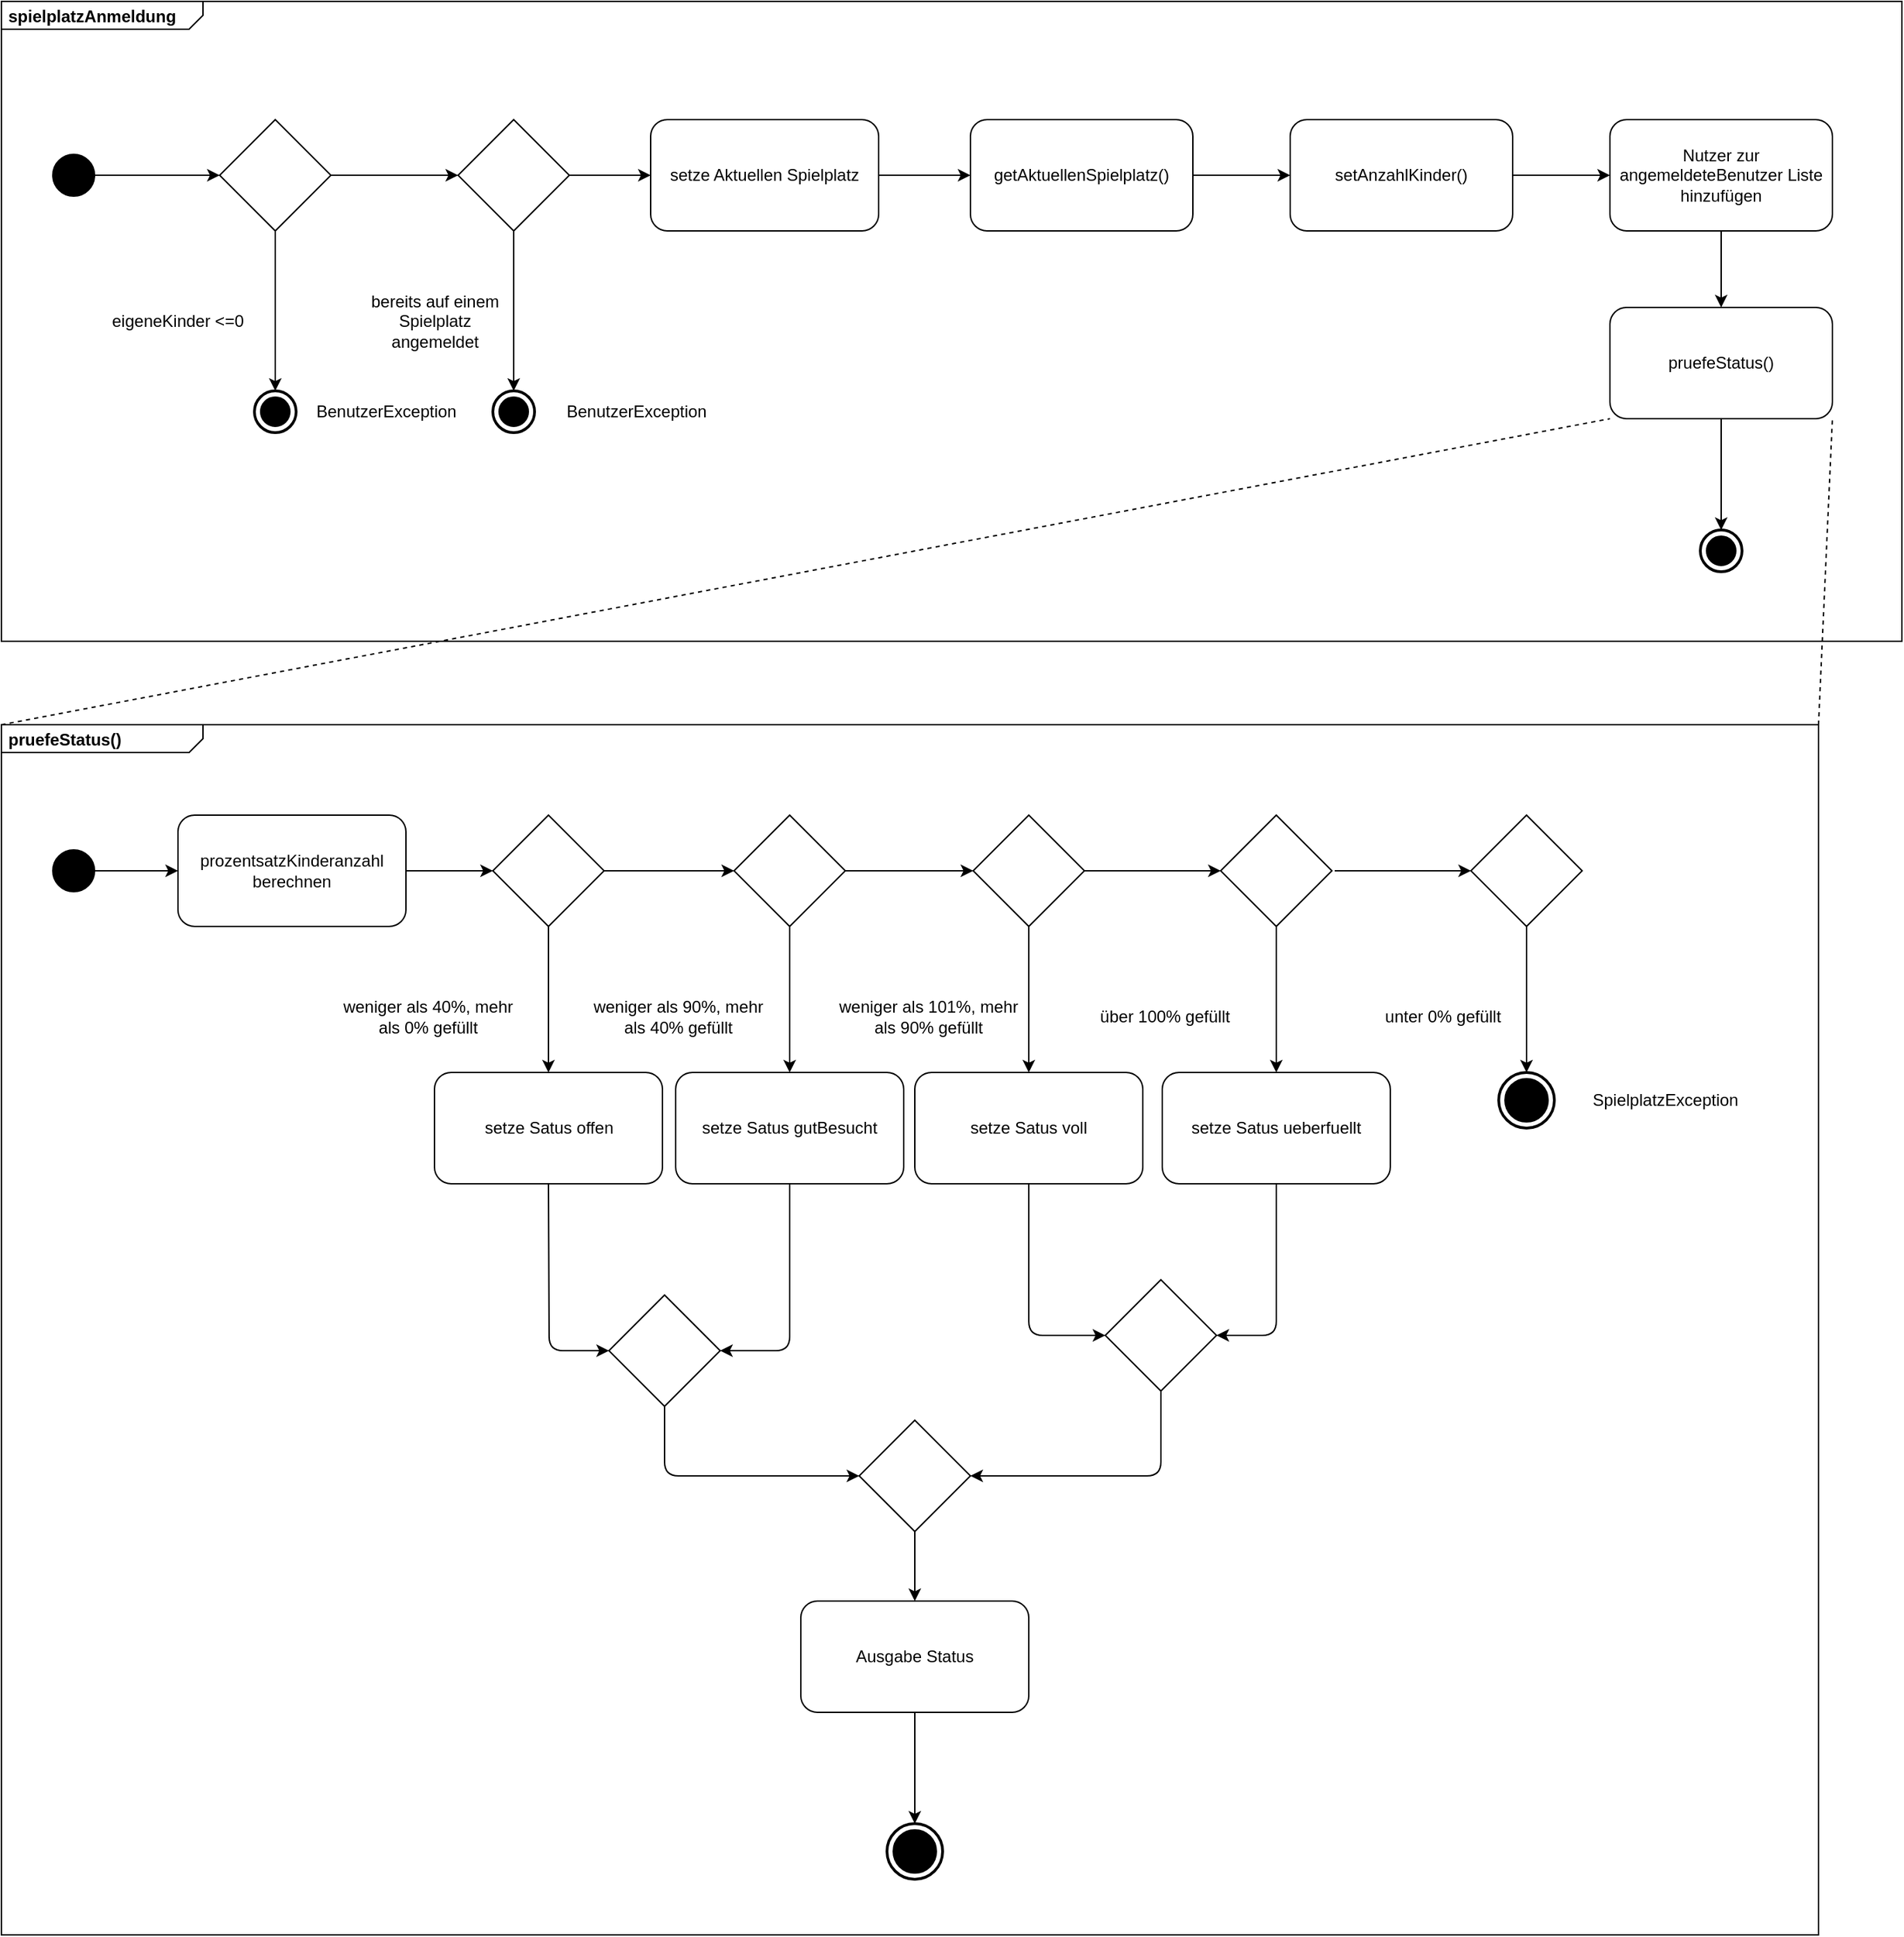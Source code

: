 <mxfile version="14.2.7" type="device"><diagram id="-tvh1ogHuvPUjJb2Mxh5" name="Page-1"><mxGraphModel dx="1379" dy="908" grid="1" gridSize="10" guides="1" tooltips="1" connect="1" arrows="1" fold="1" page="1" pageScale="1" pageWidth="827" pageHeight="1169" math="0" shadow="0"><root><mxCell id="0"/><mxCell id="1" parent="0"/><mxCell id="x1fhmjHdBU26k1_ayD1R-2" value="&lt;p style=&quot;margin: 0px ; margin-top: 4px ; margin-left: 5px ; text-align: left&quot;&gt;&lt;b&gt;spielplatzAnmeldung&lt;/b&gt;&lt;/p&gt;" style="html=1;shape=mxgraph.sysml.package;overflow=fill;labelX=145.65;align=left;spacingLeft=5;verticalAlign=top;spacingTop=-3;" parent="1" vertex="1"><mxGeometry x="33" y="60" width="1367" height="460" as="geometry"/></mxCell><mxCell id="x1fhmjHdBU26k1_ayD1R-3" value="" style="shape=ellipse;html=1;fillColor=#000000;fontSize=18;fontColor=#ffffff;" parent="1" vertex="1"><mxGeometry x="70" y="170" width="30" height="30" as="geometry"/></mxCell><mxCell id="x1fhmjHdBU26k1_ayD1R-4" value="" style="rhombus;whiteSpace=wrap;html=1;" parent="1" vertex="1"><mxGeometry x="190" y="145" width="80" height="80" as="geometry"/></mxCell><mxCell id="x1fhmjHdBU26k1_ayD1R-5" value="" style="endArrow=classic;html=1;exitX=1;exitY=0.5;exitDx=0;exitDy=0;entryX=0;entryY=0.5;entryDx=0;entryDy=0;" parent="1" source="x1fhmjHdBU26k1_ayD1R-3" target="x1fhmjHdBU26k1_ayD1R-4" edge="1"><mxGeometry width="50" height="50" relative="1" as="geometry"><mxPoint x="370" y="290" as="sourcePoint"/><mxPoint x="420" y="240" as="targetPoint"/></mxGeometry></mxCell><mxCell id="x1fhmjHdBU26k1_ayD1R-6" value="" style="html=1;shape=mxgraph.sysml.actFinal;strokeWidth=2;verticalLabelPosition=bottom;verticalAlignment=top;" parent="1" vertex="1"><mxGeometry x="215" y="340" width="30" height="30" as="geometry"/></mxCell><mxCell id="x1fhmjHdBU26k1_ayD1R-7" value="" style="endArrow=classic;html=1;exitX=0.5;exitY=1;exitDx=0;exitDy=0;entryX=0.5;entryY=0;entryDx=0;entryDy=0;entryPerimeter=0;" parent="1" source="x1fhmjHdBU26k1_ayD1R-4" target="x1fhmjHdBU26k1_ayD1R-6" edge="1"><mxGeometry width="50" height="50" relative="1" as="geometry"><mxPoint x="370" y="290" as="sourcePoint"/><mxPoint x="420" y="240" as="targetPoint"/></mxGeometry></mxCell><mxCell id="x1fhmjHdBU26k1_ayD1R-8" value="setze Aktuellen Spielplatz" style="shape=rect;html=1;rounded=1;whiteSpace=wrap;align=center;" parent="1" vertex="1"><mxGeometry x="500" y="145" width="164" height="80" as="geometry"/></mxCell><mxCell id="x1fhmjHdBU26k1_ayD1R-11" value="eigeneKinder &amp;lt;=0" style="text;html=1;strokeColor=none;fillColor=none;align=center;verticalAlign=middle;whiteSpace=wrap;rounded=0;" parent="1" vertex="1"><mxGeometry x="100" y="280" width="120" height="20" as="geometry"/></mxCell><mxCell id="x1fhmjHdBU26k1_ayD1R-12" value="BenutzerException" style="text;html=1;strokeColor=none;fillColor=none;align=center;verticalAlign=middle;whiteSpace=wrap;rounded=0;" parent="1" vertex="1"><mxGeometry x="250" y="345" width="120" height="20" as="geometry"/></mxCell><mxCell id="x1fhmjHdBU26k1_ayD1R-13" value="" style="rhombus;whiteSpace=wrap;html=1;" parent="1" vertex="1"><mxGeometry x="361.5" y="145" width="80" height="80" as="geometry"/></mxCell><mxCell id="x1fhmjHdBU26k1_ayD1R-14" value="" style="endArrow=classic;html=1;exitX=1;exitY=0.5;exitDx=0;exitDy=0;entryX=0;entryY=0.5;entryDx=0;entryDy=0;" parent="1" source="x1fhmjHdBU26k1_ayD1R-4" target="x1fhmjHdBU26k1_ayD1R-13" edge="1"><mxGeometry width="50" height="50" relative="1" as="geometry"><mxPoint x="370" y="290" as="sourcePoint"/><mxPoint x="420" y="240" as="targetPoint"/></mxGeometry></mxCell><mxCell id="x1fhmjHdBU26k1_ayD1R-15" value="" style="endArrow=classic;html=1;entryX=0;entryY=0.5;entryDx=0;entryDy=0;exitX=1;exitY=0.5;exitDx=0;exitDy=0;" parent="1" source="x1fhmjHdBU26k1_ayD1R-13" target="x1fhmjHdBU26k1_ayD1R-8" edge="1"><mxGeometry width="50" height="50" relative="1" as="geometry"><mxPoint x="370" y="290" as="sourcePoint"/><mxPoint x="420" y="240" as="targetPoint"/></mxGeometry></mxCell><mxCell id="x1fhmjHdBU26k1_ayD1R-16" value="" style="html=1;shape=mxgraph.sysml.actFinal;strokeWidth=2;verticalLabelPosition=bottom;verticalAlignment=top;" parent="1" vertex="1"><mxGeometry x="386.5" y="340" width="30" height="30" as="geometry"/></mxCell><mxCell id="x1fhmjHdBU26k1_ayD1R-17" value="" style="endArrow=classic;html=1;exitX=0.5;exitY=1;exitDx=0;exitDy=0;entryX=0.5;entryY=0;entryDx=0;entryDy=0;entryPerimeter=0;" parent="1" target="x1fhmjHdBU26k1_ayD1R-16" edge="1"><mxGeometry width="50" height="50" relative="1" as="geometry"><mxPoint x="401.5" y="225" as="sourcePoint"/><mxPoint x="591.5" y="240" as="targetPoint"/></mxGeometry></mxCell><mxCell id="x1fhmjHdBU26k1_ayD1R-18" value="BenutzerException" style="text;html=1;strokeColor=none;fillColor=none;align=center;verticalAlign=middle;whiteSpace=wrap;rounded=0;" parent="1" vertex="1"><mxGeometry x="430" y="345" width="120" height="20" as="geometry"/></mxCell><mxCell id="x1fhmjHdBU26k1_ayD1R-19" value="bereits auf einem Spielplatz angemeldet" style="text;html=1;strokeColor=none;fillColor=none;align=center;verticalAlign=middle;whiteSpace=wrap;rounded=0;" parent="1" vertex="1"><mxGeometry x="290" y="280" width="110" height="20" as="geometry"/></mxCell><mxCell id="x1fhmjHdBU26k1_ayD1R-20" value="getAktuellenSpielplatz()" style="shape=rect;html=1;rounded=1;whiteSpace=wrap;align=center;" parent="1" vertex="1"><mxGeometry x="730" y="145" width="160" height="80" as="geometry"/></mxCell><mxCell id="x1fhmjHdBU26k1_ayD1R-21" value="" style="endArrow=classic;html=1;entryX=0;entryY=0.5;entryDx=0;entryDy=0;exitX=1;exitY=0.5;exitDx=0;exitDy=0;" parent="1" source="x1fhmjHdBU26k1_ayD1R-8" target="x1fhmjHdBU26k1_ayD1R-20" edge="1"><mxGeometry width="50" height="50" relative="1" as="geometry"><mxPoint x="451.5" y="195" as="sourcePoint"/><mxPoint x="520.0" y="195" as="targetPoint"/></mxGeometry></mxCell><mxCell id="x1fhmjHdBU26k1_ayD1R-22" value="setAnzahlKinder()" style="shape=rect;html=1;rounded=1;whiteSpace=wrap;align=center;" parent="1" vertex="1"><mxGeometry x="960" y="145" width="160" height="80" as="geometry"/></mxCell><mxCell id="x1fhmjHdBU26k1_ayD1R-23" value="" style="endArrow=classic;html=1;entryX=0;entryY=0.5;entryDx=0;entryDy=0;exitX=1;exitY=0.5;exitDx=0;exitDy=0;" parent="1" source="x1fhmjHdBU26k1_ayD1R-20" target="x1fhmjHdBU26k1_ayD1R-22" edge="1"><mxGeometry width="50" height="50" relative="1" as="geometry"><mxPoint x="674" y="195" as="sourcePoint"/><mxPoint x="740.0" y="195" as="targetPoint"/></mxGeometry></mxCell><mxCell id="x1fhmjHdBU26k1_ayD1R-24" value="Nutzer zur angemeldeteBenutzer Liste hinzufügen" style="shape=rect;html=1;rounded=1;whiteSpace=wrap;align=center;" parent="1" vertex="1"><mxGeometry x="1190" y="145" width="160" height="80" as="geometry"/></mxCell><mxCell id="x1fhmjHdBU26k1_ayD1R-25" value="" style="endArrow=classic;html=1;entryX=0;entryY=0.5;entryDx=0;entryDy=0;exitX=1;exitY=0.5;exitDx=0;exitDy=0;" parent="1" source="x1fhmjHdBU26k1_ayD1R-22" target="x1fhmjHdBU26k1_ayD1R-24" edge="1"><mxGeometry width="50" height="50" relative="1" as="geometry"><mxPoint x="1140" y="185" as="sourcePoint"/><mxPoint x="970.0" y="195" as="targetPoint"/></mxGeometry></mxCell><mxCell id="x1fhmjHdBU26k1_ayD1R-26" value="pruefeStatus()" style="shape=rect;html=1;rounded=1;whiteSpace=wrap;align=center;" parent="1" vertex="1"><mxGeometry x="1190" y="280" width="160" height="80" as="geometry"/></mxCell><mxCell id="jxzqUW1qLTIwpXld95-u-1" value="" style="endArrow=classic;html=1;entryX=0.5;entryY=0;entryDx=0;entryDy=0;exitX=0.5;exitY=1;exitDx=0;exitDy=0;" edge="1" parent="1" source="x1fhmjHdBU26k1_ayD1R-24" target="x1fhmjHdBU26k1_ayD1R-26"><mxGeometry width="50" height="50" relative="1" as="geometry"><mxPoint x="1130" y="195" as="sourcePoint"/><mxPoint x="1200" y="195" as="targetPoint"/></mxGeometry></mxCell><mxCell id="jxzqUW1qLTIwpXld95-u-2" value="" style="html=1;shape=mxgraph.sysml.actFinal;strokeWidth=2;verticalLabelPosition=bottom;verticalAlignment=top;" vertex="1" parent="1"><mxGeometry x="1255" y="440" width="30" height="30" as="geometry"/></mxCell><mxCell id="jxzqUW1qLTIwpXld95-u-3" value="" style="endArrow=classic;html=1;entryX=0.5;entryY=0;entryDx=0;entryDy=0;exitX=0.5;exitY=1;exitDx=0;exitDy=0;entryPerimeter=0;" edge="1" parent="1" source="x1fhmjHdBU26k1_ayD1R-26" target="jxzqUW1qLTIwpXld95-u-2"><mxGeometry width="50" height="50" relative="1" as="geometry"><mxPoint x="1280" y="235" as="sourcePoint"/><mxPoint x="1280" y="290" as="targetPoint"/></mxGeometry></mxCell><mxCell id="jxzqUW1qLTIwpXld95-u-4" value="&lt;p style=&quot;margin: 0px ; margin-top: 4px ; margin-left: 5px ; text-align: left&quot;&gt;&lt;b&gt;pruefeStatus()&lt;/b&gt;&lt;/p&gt;" style="html=1;shape=mxgraph.sysml.package;overflow=fill;labelX=145.65;align=left;spacingLeft=5;verticalAlign=top;spacingTop=-3;" vertex="1" parent="1"><mxGeometry x="33" y="580" width="1307" height="870" as="geometry"/></mxCell><mxCell id="jxzqUW1qLTIwpXld95-u-5" value="" style="endArrow=none;dashed=1;html=1;entryX=0;entryY=1;entryDx=0;entryDy=0;exitX=0;exitY=0;exitDx=0;exitDy=0;exitPerimeter=0;" edge="1" parent="1" source="jxzqUW1qLTIwpXld95-u-4" target="x1fhmjHdBU26k1_ayD1R-26"><mxGeometry width="50" height="50" relative="1" as="geometry"><mxPoint x="920" y="750" as="sourcePoint"/><mxPoint x="970" y="700" as="targetPoint"/></mxGeometry></mxCell><mxCell id="jxzqUW1qLTIwpXld95-u-6" value="" style="endArrow=none;dashed=1;html=1;exitX=1;exitY=0;exitDx=0;exitDy=0;exitPerimeter=0;entryX=1;entryY=1;entryDx=0;entryDy=0;" edge="1" parent="1" source="jxzqUW1qLTIwpXld95-u-4" target="x1fhmjHdBU26k1_ayD1R-26"><mxGeometry width="50" height="50" relative="1" as="geometry"><mxPoint x="920" y="750" as="sourcePoint"/><mxPoint x="970" y="700" as="targetPoint"/></mxGeometry></mxCell><mxCell id="jxzqUW1qLTIwpXld95-u-7" value="" style="shape=ellipse;html=1;fillColor=#000000;fontSize=18;fontColor=#ffffff;" vertex="1" parent="1"><mxGeometry x="70" y="670" width="30" height="30" as="geometry"/></mxCell><mxCell id="jxzqUW1qLTIwpXld95-u-8" value="prozentsatzKinderanzahl berechnen" style="shape=rect;html=1;rounded=1;whiteSpace=wrap;align=center;" vertex="1" parent="1"><mxGeometry x="160" y="645" width="164" height="80" as="geometry"/></mxCell><mxCell id="jxzqUW1qLTIwpXld95-u-9" value="" style="endArrow=classic;html=1;exitX=1;exitY=0.5;exitDx=0;exitDy=0;entryX=0;entryY=0.5;entryDx=0;entryDy=0;" edge="1" parent="1" source="jxzqUW1qLTIwpXld95-u-7" target="jxzqUW1qLTIwpXld95-u-8"><mxGeometry width="50" height="50" relative="1" as="geometry"><mxPoint x="340" y="580" as="sourcePoint"/><mxPoint x="390" y="530" as="targetPoint"/></mxGeometry></mxCell><mxCell id="jxzqUW1qLTIwpXld95-u-10" value="" style="rhombus;whiteSpace=wrap;html=1;" vertex="1" parent="1"><mxGeometry x="386.5" y="645" width="80" height="80" as="geometry"/></mxCell><mxCell id="jxzqUW1qLTIwpXld95-u-11" value="" style="endArrow=classic;html=1;exitX=1;exitY=0.5;exitDx=0;exitDy=0;entryX=0;entryY=0.5;entryDx=0;entryDy=0;" edge="1" parent="1" source="jxzqUW1qLTIwpXld95-u-8" target="jxzqUW1qLTIwpXld95-u-10"><mxGeometry width="50" height="50" relative="1" as="geometry"><mxPoint x="480" y="580" as="sourcePoint"/><mxPoint x="530" y="530" as="targetPoint"/></mxGeometry></mxCell><mxCell id="jxzqUW1qLTIwpXld95-u-12" value="setze Satus offen" style="shape=rect;html=1;rounded=1;whiteSpace=wrap;align=center;" vertex="1" parent="1"><mxGeometry x="344.5" y="830" width="164" height="80" as="geometry"/></mxCell><mxCell id="jxzqUW1qLTIwpXld95-u-13" value="" style="endArrow=classic;html=1;exitX=0.5;exitY=1;exitDx=0;exitDy=0;entryX=0.5;entryY=0;entryDx=0;entryDy=0;" edge="1" parent="1" source="jxzqUW1qLTIwpXld95-u-10" target="jxzqUW1qLTIwpXld95-u-12"><mxGeometry width="50" height="50" relative="1" as="geometry"><mxPoint x="520" y="820" as="sourcePoint"/><mxPoint x="570" y="770" as="targetPoint"/></mxGeometry></mxCell><mxCell id="jxzqUW1qLTIwpXld95-u-18" value="weniger als 40%, mehr als 0% gefüllt" style="text;html=1;strokeColor=none;fillColor=none;align=center;verticalAlign=middle;whiteSpace=wrap;rounded=0;" vertex="1" parent="1"><mxGeometry x="270" y="780" width="140" height="20" as="geometry"/></mxCell><mxCell id="jxzqUW1qLTIwpXld95-u-19" value="" style="rhombus;whiteSpace=wrap;html=1;" vertex="1" parent="1"><mxGeometry x="560" y="645" width="80" height="80" as="geometry"/></mxCell><mxCell id="jxzqUW1qLTIwpXld95-u-20" value="" style="endArrow=classic;html=1;exitX=1;exitY=0.5;exitDx=0;exitDy=0;entryX=0;entryY=0.5;entryDx=0;entryDy=0;" edge="1" parent="1" source="jxzqUW1qLTIwpXld95-u-10" target="jxzqUW1qLTIwpXld95-u-19"><mxGeometry width="50" height="50" relative="1" as="geometry"><mxPoint x="334" y="695.0" as="sourcePoint"/><mxPoint x="396.5" y="695.0" as="targetPoint"/></mxGeometry></mxCell><mxCell id="jxzqUW1qLTIwpXld95-u-21" value="setze Satus gutBesucht" style="shape=rect;html=1;rounded=1;whiteSpace=wrap;align=center;" vertex="1" parent="1"><mxGeometry x="518" y="830" width="164" height="80" as="geometry"/></mxCell><mxCell id="jxzqUW1qLTIwpXld95-u-22" value="" style="endArrow=classic;html=1;exitX=0.5;exitY=1;exitDx=0;exitDy=0;entryX=0.5;entryY=0;entryDx=0;entryDy=0;" edge="1" parent="1" source="jxzqUW1qLTIwpXld95-u-19" target="jxzqUW1qLTIwpXld95-u-21"><mxGeometry width="50" height="50" relative="1" as="geometry"><mxPoint x="436.5" y="735" as="sourcePoint"/><mxPoint x="436.5" y="840" as="targetPoint"/><Array as="points"/></mxGeometry></mxCell><mxCell id="jxzqUW1qLTIwpXld95-u-24" value="weniger als 90%, mehr als 40% gefüllt" style="text;html=1;strokeColor=none;fillColor=none;align=center;verticalAlign=middle;whiteSpace=wrap;rounded=0;" vertex="1" parent="1"><mxGeometry x="450" y="780" width="140" height="20" as="geometry"/></mxCell><mxCell id="jxzqUW1qLTIwpXld95-u-25" value="" style="rhombus;whiteSpace=wrap;html=1;" vertex="1" parent="1"><mxGeometry x="732" y="645" width="80" height="80" as="geometry"/></mxCell><mxCell id="jxzqUW1qLTIwpXld95-u-26" value="" style="endArrow=classic;html=1;exitX=1;exitY=0.5;exitDx=0;exitDy=0;entryX=0;entryY=0.5;entryDx=0;entryDy=0;" edge="1" parent="1" source="jxzqUW1qLTIwpXld95-u-19" target="jxzqUW1qLTIwpXld95-u-25"><mxGeometry width="50" height="50" relative="1" as="geometry"><mxPoint x="476.5" y="695.0" as="sourcePoint"/><mxPoint x="570" y="695.0" as="targetPoint"/></mxGeometry></mxCell><mxCell id="jxzqUW1qLTIwpXld95-u-27" value="setze Satus voll" style="shape=rect;html=1;rounded=1;whiteSpace=wrap;align=center;" vertex="1" parent="1"><mxGeometry x="690" y="830" width="164" height="80" as="geometry"/></mxCell><mxCell id="jxzqUW1qLTIwpXld95-u-28" value="" style="endArrow=classic;html=1;entryX=0.5;entryY=0;entryDx=0;entryDy=0;exitX=0.5;exitY=1;exitDx=0;exitDy=0;" edge="1" parent="1" source="jxzqUW1qLTIwpXld95-u-25" target="jxzqUW1qLTIwpXld95-u-27"><mxGeometry width="50" height="50" relative="1" as="geometry"><mxPoint x="670" y="820" as="sourcePoint"/><mxPoint x="720" y="770" as="targetPoint"/></mxGeometry></mxCell><mxCell id="jxzqUW1qLTIwpXld95-u-29" value="weniger als 101%, mehr als 90% gefüllt" style="text;html=1;strokeColor=none;fillColor=none;align=center;verticalAlign=middle;whiteSpace=wrap;rounded=0;" vertex="1" parent="1"><mxGeometry x="630" y="780" width="140" height="20" as="geometry"/></mxCell><mxCell id="jxzqUW1qLTIwpXld95-u-31" value="" style="rhombus;whiteSpace=wrap;html=1;" vertex="1" parent="1"><mxGeometry x="910" y="645" width="80" height="80" as="geometry"/></mxCell><mxCell id="jxzqUW1qLTIwpXld95-u-32" value="setze Satus ueberfuellt" style="shape=rect;html=1;rounded=1;whiteSpace=wrap;align=center;" vertex="1" parent="1"><mxGeometry x="868" y="830" width="164" height="80" as="geometry"/></mxCell><mxCell id="jxzqUW1qLTIwpXld95-u-33" value="" style="endArrow=classic;html=1;entryX=0;entryY=0.5;entryDx=0;entryDy=0;exitX=1;exitY=0.5;exitDx=0;exitDy=0;" edge="1" parent="1" source="jxzqUW1qLTIwpXld95-u-25" target="jxzqUW1qLTIwpXld95-u-31"><mxGeometry width="50" height="50" relative="1" as="geometry"><mxPoint x="830" y="820" as="sourcePoint"/><mxPoint x="880" y="770" as="targetPoint"/></mxGeometry></mxCell><mxCell id="jxzqUW1qLTIwpXld95-u-34" value="" style="endArrow=classic;html=1;entryX=0.5;entryY=0;entryDx=0;entryDy=0;exitX=0.5;exitY=1;exitDx=0;exitDy=0;" edge="1" parent="1" source="jxzqUW1qLTIwpXld95-u-31" target="jxzqUW1qLTIwpXld95-u-32"><mxGeometry width="50" height="50" relative="1" as="geometry"><mxPoint x="830" y="820" as="sourcePoint"/><mxPoint x="880" y="770" as="targetPoint"/></mxGeometry></mxCell><mxCell id="jxzqUW1qLTIwpXld95-u-37" value="über 100% gefüllt" style="text;html=1;strokeColor=none;fillColor=none;align=center;verticalAlign=middle;whiteSpace=wrap;rounded=0;" vertex="1" parent="1"><mxGeometry x="800" y="780" width="140" height="20" as="geometry"/></mxCell><mxCell id="jxzqUW1qLTIwpXld95-u-38" value="" style="rhombus;whiteSpace=wrap;html=1;" vertex="1" parent="1"><mxGeometry x="1090" y="645" width="80" height="80" as="geometry"/></mxCell><mxCell id="jxzqUW1qLTIwpXld95-u-40" value="" style="endArrow=classic;html=1;entryX=0;entryY=0.5;entryDx=0;entryDy=0;exitX=1;exitY=0.5;exitDx=0;exitDy=0;" edge="1" parent="1" target="jxzqUW1qLTIwpXld95-u-38"><mxGeometry width="50" height="50" relative="1" as="geometry"><mxPoint x="992.0" y="685.0" as="sourcePoint"/><mxPoint x="1060" y="770" as="targetPoint"/></mxGeometry></mxCell><mxCell id="jxzqUW1qLTIwpXld95-u-41" value="" style="endArrow=classic;html=1;entryX=0.5;entryY=0;entryDx=0;entryDy=0;exitX=0.5;exitY=1;exitDx=0;exitDy=0;" edge="1" parent="1" source="jxzqUW1qLTIwpXld95-u-38"><mxGeometry width="50" height="50" relative="1" as="geometry"><mxPoint x="1010" y="820" as="sourcePoint"/><mxPoint x="1130" y="830" as="targetPoint"/></mxGeometry></mxCell><mxCell id="jxzqUW1qLTIwpXld95-u-44" value="unter 0% gefüllt" style="text;html=1;strokeColor=none;fillColor=none;align=center;verticalAlign=middle;whiteSpace=wrap;rounded=0;" vertex="1" parent="1"><mxGeometry x="1000" y="780" width="140" height="20" as="geometry"/></mxCell><mxCell id="jxzqUW1qLTIwpXld95-u-45" value="" style="html=1;shape=mxgraph.sysml.actFinal;strokeWidth=2;verticalLabelPosition=bottom;verticalAlignment=top;" vertex="1" parent="1"><mxGeometry x="1110" y="830" width="40" height="40" as="geometry"/></mxCell><mxCell id="jxzqUW1qLTIwpXld95-u-46" value="SpielplatzException" style="text;html=1;strokeColor=none;fillColor=none;align=center;verticalAlign=middle;whiteSpace=wrap;rounded=0;" vertex="1" parent="1"><mxGeometry x="1160" y="840" width="140" height="20" as="geometry"/></mxCell><mxCell id="jxzqUW1qLTIwpXld95-u-48" value="" style="endArrow=classic;html=1;entryX=0;entryY=0.5;entryDx=0;entryDy=0;exitX=0.5;exitY=1;exitDx=0;exitDy=0;" edge="1" parent="1" source="jxzqUW1qLTIwpXld95-u-12" target="jxzqUW1qLTIwpXld95-u-52"><mxGeometry width="50" height="50" relative="1" as="geometry"><mxPoint x="640" y="960" as="sourcePoint"/><mxPoint x="518" y="1030" as="targetPoint"/><Array as="points"><mxPoint x="427" y="1030"/></Array></mxGeometry></mxCell><mxCell id="jxzqUW1qLTIwpXld95-u-49" value="" style="endArrow=classic;html=1;entryX=1;entryY=0.5;entryDx=0;entryDy=0;exitX=0.5;exitY=1;exitDx=0;exitDy=0;" edge="1" parent="1" source="jxzqUW1qLTIwpXld95-u-21" target="jxzqUW1qLTIwpXld95-u-52"><mxGeometry width="50" height="50" relative="1" as="geometry"><mxPoint x="640" y="960" as="sourcePoint"/><mxPoint x="600" y="990" as="targetPoint"/><Array as="points"><mxPoint x="600" y="1030"/></Array></mxGeometry></mxCell><mxCell id="jxzqUW1qLTIwpXld95-u-52" value="" style="rhombus;whiteSpace=wrap;html=1;" vertex="1" parent="1"><mxGeometry x="470" y="990" width="80" height="80" as="geometry"/></mxCell><mxCell id="jxzqUW1qLTIwpXld95-u-53" value="" style="rhombus;whiteSpace=wrap;html=1;" vertex="1" parent="1"><mxGeometry x="827" y="979" width="80" height="80" as="geometry"/></mxCell><mxCell id="jxzqUW1qLTIwpXld95-u-55" value="" style="endArrow=classic;html=1;entryX=0;entryY=0.5;entryDx=0;entryDy=0;exitX=0.5;exitY=1;exitDx=0;exitDy=0;" edge="1" parent="1" source="jxzqUW1qLTIwpXld95-u-27" target="jxzqUW1qLTIwpXld95-u-53"><mxGeometry width="50" height="50" relative="1" as="geometry"><mxPoint x="610" y="960" as="sourcePoint"/><mxPoint x="660" y="910" as="targetPoint"/><Array as="points"><mxPoint x="772" y="1019"/></Array></mxGeometry></mxCell><mxCell id="jxzqUW1qLTIwpXld95-u-56" value="" style="endArrow=classic;html=1;entryX=1;entryY=0.5;entryDx=0;entryDy=0;exitX=0.5;exitY=1;exitDx=0;exitDy=0;" edge="1" parent="1" source="jxzqUW1qLTIwpXld95-u-32" target="jxzqUW1qLTIwpXld95-u-53"><mxGeometry width="50" height="50" relative="1" as="geometry"><mxPoint x="610" y="960" as="sourcePoint"/><mxPoint x="660" y="910" as="targetPoint"/><Array as="points"><mxPoint x="950" y="1019"/></Array></mxGeometry></mxCell><mxCell id="jxzqUW1qLTIwpXld95-u-58" value="Ausgabe Status" style="shape=rect;html=1;rounded=1;whiteSpace=wrap;align=center;" vertex="1" parent="1"><mxGeometry x="608" y="1210" width="164" height="80" as="geometry"/></mxCell><mxCell id="jxzqUW1qLTIwpXld95-u-59" value="" style="rhombus;whiteSpace=wrap;html=1;" vertex="1" parent="1"><mxGeometry x="650" y="1080" width="80" height="80" as="geometry"/></mxCell><mxCell id="jxzqUW1qLTIwpXld95-u-60" value="" style="endArrow=classic;html=1;entryX=0;entryY=0.5;entryDx=0;entryDy=0;exitX=0.5;exitY=1;exitDx=0;exitDy=0;" edge="1" parent="1" source="jxzqUW1qLTIwpXld95-u-52" target="jxzqUW1qLTIwpXld95-u-59"><mxGeometry width="50" height="50" relative="1" as="geometry"><mxPoint x="640" y="960" as="sourcePoint"/><mxPoint x="690" y="910" as="targetPoint"/><Array as="points"><mxPoint x="510" y="1120"/></Array></mxGeometry></mxCell><mxCell id="jxzqUW1qLTIwpXld95-u-61" value="" style="endArrow=classic;html=1;entryX=1;entryY=0.5;entryDx=0;entryDy=0;exitX=0.5;exitY=1;exitDx=0;exitDy=0;" edge="1" parent="1" source="jxzqUW1qLTIwpXld95-u-53" target="jxzqUW1qLTIwpXld95-u-59"><mxGeometry width="50" height="50" relative="1" as="geometry"><mxPoint x="520" y="1080" as="sourcePoint"/><mxPoint x="660" y="1130" as="targetPoint"/><Array as="points"><mxPoint x="867" y="1120"/></Array></mxGeometry></mxCell><mxCell id="jxzqUW1qLTIwpXld95-u-62" value="" style="endArrow=classic;html=1;entryX=0.5;entryY=0;entryDx=0;entryDy=0;exitX=0.5;exitY=1;exitDx=0;exitDy=0;" edge="1" parent="1" source="jxzqUW1qLTIwpXld95-u-59" target="jxzqUW1qLTIwpXld95-u-58"><mxGeometry width="50" height="50" relative="1" as="geometry"><mxPoint x="640" y="960" as="sourcePoint"/><mxPoint x="690" y="910" as="targetPoint"/></mxGeometry></mxCell><mxCell id="jxzqUW1qLTIwpXld95-u-63" value="" style="html=1;shape=mxgraph.sysml.actFinal;strokeWidth=2;verticalLabelPosition=bottom;verticalAlignment=top;" vertex="1" parent="1"><mxGeometry x="670" y="1370" width="40" height="40" as="geometry"/></mxCell><mxCell id="jxzqUW1qLTIwpXld95-u-64" value="" style="endArrow=classic;html=1;entryX=0.5;entryY=0;entryDx=0;entryDy=0;entryPerimeter=0;" edge="1" parent="1" target="jxzqUW1qLTIwpXld95-u-63"><mxGeometry width="50" height="50" relative="1" as="geometry"><mxPoint x="690" y="1290" as="sourcePoint"/><mxPoint x="700" y="1220" as="targetPoint"/></mxGeometry></mxCell></root></mxGraphModel></diagram></mxfile>
